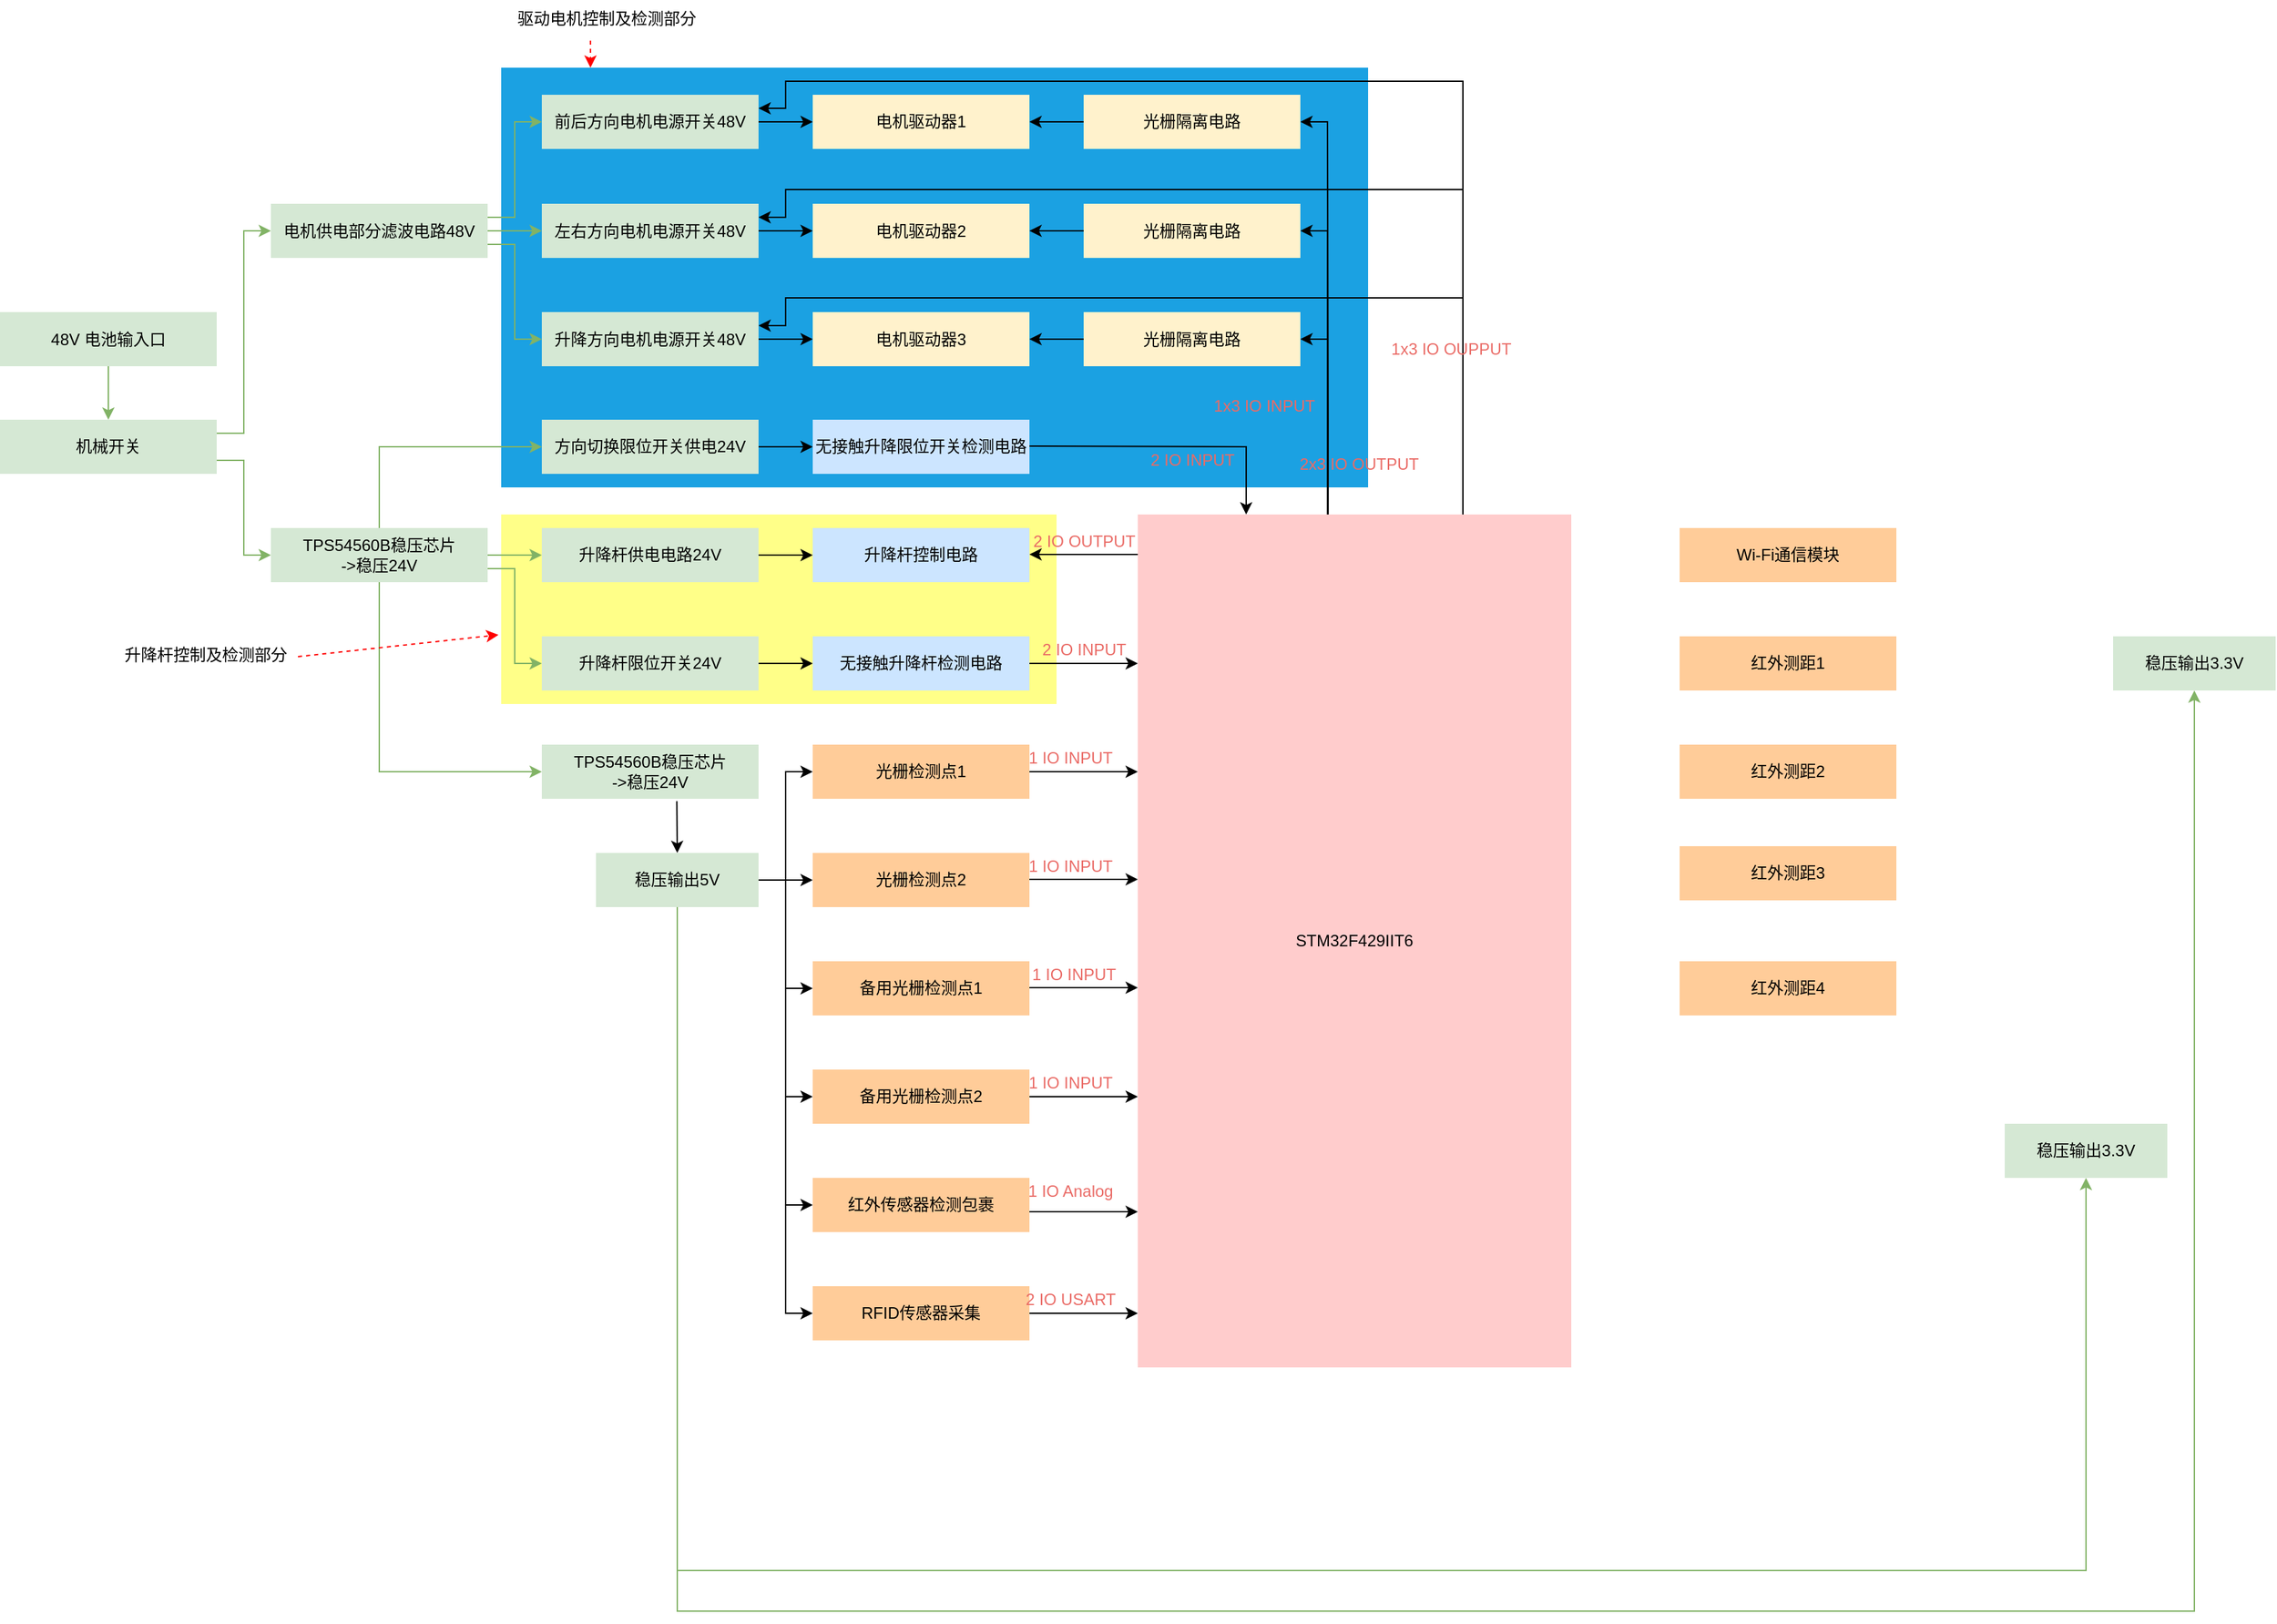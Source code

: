 <mxfile version="12.0.0" type="github" pages="1"><diagram id="swLJGi5v2HPjv_KgUqqM" name="第 1 页"><mxGraphModel dx="2931" dy="1736" grid="1" gridSize="10" guides="1" tooltips="1" connect="1" arrows="1" fold="1" page="1" pageScale="1" pageWidth="1169" pageHeight="827" math="0" shadow="0"><root><mxCell id="0"/><mxCell id="1" parent="0"/><mxCell id="vAtyXtitnbN9AJRjqvqJ-220" value="" style="rounded=0;whiteSpace=wrap;html=1;dashed=1;strokeColor=none;strokeWidth=1;fillColor=#1ba1e2;align=left;fontColor=#ffffff;" vertex="1" parent="1"><mxGeometry x="210" y="-60" width="640" height="310" as="geometry"/></mxCell><mxCell id="vAtyXtitnbN9AJRjqvqJ-217" value="" style="rounded=0;whiteSpace=wrap;html=1;strokeColor=none;strokeWidth=1;fillColor=#ffff88;align=left;noLabel=1;dashed=1;" vertex="1" parent="1"><mxGeometry x="210" y="270" width="410" height="140" as="geometry"/></mxCell><mxCell id="vAtyXtitnbN9AJRjqvqJ-133" value="" style="edgeStyle=orthogonalEdgeStyle;rounded=0;orthogonalLoop=1;jettySize=auto;html=1;exitX=0.5;exitY=0;exitDx=0;exitDy=0;fillColor=#d5e8d4;strokeColor=#82b366;" edge="1" parent="1" source="vAtyXtitnbN9AJRjqvqJ-2" target="vAtyXtitnbN9AJRjqvqJ-128"><mxGeometry relative="1" as="geometry"><Array as="points"><mxPoint x="120" y="220"/></Array></mxGeometry></mxCell><mxCell id="vAtyXtitnbN9AJRjqvqJ-144" style="edgeStyle=orthogonalEdgeStyle;rounded=0;orthogonalLoop=1;jettySize=auto;html=1;exitX=0.5;exitY=1;exitDx=0;exitDy=0;entryX=0;entryY=0.5;entryDx=0;entryDy=0;fillColor=#d5e8d4;strokeColor=#82b366;" edge="1" parent="1" source="vAtyXtitnbN9AJRjqvqJ-2" target="vAtyXtitnbN9AJRjqvqJ-114"><mxGeometry relative="1" as="geometry"/></mxCell><mxCell id="vAtyXtitnbN9AJRjqvqJ-145" value="" style="edgeStyle=orthogonalEdgeStyle;rounded=0;orthogonalLoop=1;jettySize=auto;html=1;fillColor=#d5e8d4;strokeColor=#82b366;" edge="1" parent="1" source="vAtyXtitnbN9AJRjqvqJ-2" target="vAtyXtitnbN9AJRjqvqJ-137"><mxGeometry relative="1" as="geometry"/></mxCell><mxCell id="vAtyXtitnbN9AJRjqvqJ-203" style="edgeStyle=orthogonalEdgeStyle;rounded=0;orthogonalLoop=1;jettySize=auto;html=1;exitX=1;exitY=0.75;exitDx=0;exitDy=0;entryX=0;entryY=0.5;entryDx=0;entryDy=0;fillColor=#d5e8d4;strokeColor=#82b366;" edge="1" parent="1" source="vAtyXtitnbN9AJRjqvqJ-2" target="vAtyXtitnbN9AJRjqvqJ-200"><mxGeometry relative="1" as="geometry"/></mxCell><mxCell id="vAtyXtitnbN9AJRjqvqJ-2" value="TPS54560B稳压芯片&lt;br&gt;-&amp;gt;稳压24V" style="rounded=0;whiteSpace=wrap;html=1;shadow=0;fillColor=#d5e8d4;strokeColor=none;" vertex="1" parent="1"><mxGeometry x="40" y="280" width="160" height="40" as="geometry"/></mxCell><mxCell id="vAtyXtitnbN9AJRjqvqJ-177" style="edgeStyle=orthogonalEdgeStyle;rounded=0;orthogonalLoop=1;jettySize=auto;html=1;entryX=1;entryY=0.5;entryDx=0;entryDy=0;" edge="1" parent="1" source="vAtyXtitnbN9AJRjqvqJ-3" target="vAtyXtitnbN9AJRjqvqJ-169"><mxGeometry relative="1" as="geometry"><Array as="points"><mxPoint x="820" y="141"/></Array></mxGeometry></mxCell><mxCell id="vAtyXtitnbN9AJRjqvqJ-179" style="edgeStyle=orthogonalEdgeStyle;rounded=0;orthogonalLoop=1;jettySize=auto;html=1;entryX=1;entryY=0.5;entryDx=0;entryDy=0;" edge="1" parent="1" source="vAtyXtitnbN9AJRjqvqJ-3" target="vAtyXtitnbN9AJRjqvqJ-168"><mxGeometry relative="1" as="geometry"><Array as="points"><mxPoint x="820" y="61"/></Array></mxGeometry></mxCell><mxCell id="vAtyXtitnbN9AJRjqvqJ-180" style="edgeStyle=orthogonalEdgeStyle;rounded=0;orthogonalLoop=1;jettySize=auto;html=1;exitX=0.439;exitY=0.001;exitDx=0;exitDy=0;entryX=1;entryY=0.5;entryDx=0;entryDy=0;exitPerimeter=0;" edge="1" parent="1" source="vAtyXtitnbN9AJRjqvqJ-3" target="vAtyXtitnbN9AJRjqvqJ-167"><mxGeometry relative="1" as="geometry"><Array as="points"><mxPoint x="820" y="200"/><mxPoint x="820" y="-20"/></Array></mxGeometry></mxCell><mxCell id="vAtyXtitnbN9AJRjqvqJ-227" value="2x3 IO OUTPUT" style="text;resizable=0;points=[];align=center;verticalAlign=middle;labelBackgroundColor=none;fontColor=#EA6B66;html=1;" vertex="1" connectable="0" parent="vAtyXtitnbN9AJRjqvqJ-180"><mxGeometry x="-0.546" y="63" relative="1" as="geometry"><mxPoint x="22.5" y="-30" as="offset"/></mxGeometry></mxCell><mxCell id="vAtyXtitnbN9AJRjqvqJ-242" style="edgeStyle=orthogonalEdgeStyle;rounded=0;orthogonalLoop=1;jettySize=auto;html=1;exitX=0.75;exitY=0;exitDx=0;exitDy=0;entryX=1;entryY=0.25;entryDx=0;entryDy=0;strokeColor=#000000;fontColor=#EA6B66;" edge="1" parent="1" source="vAtyXtitnbN9AJRjqvqJ-3" target="vAtyXtitnbN9AJRjqvqJ-120"><mxGeometry relative="1" as="geometry"><Array as="points"><mxPoint x="920" y="110"/><mxPoint x="420" y="110"/><mxPoint x="420" y="131"/></Array></mxGeometry></mxCell><mxCell id="vAtyXtitnbN9AJRjqvqJ-243" style="edgeStyle=orthogonalEdgeStyle;rounded=0;orthogonalLoop=1;jettySize=auto;html=1;exitX=0.75;exitY=0;exitDx=0;exitDy=0;entryX=1;entryY=0.25;entryDx=0;entryDy=0;strokeColor=#000000;fontColor=#EA6B66;" edge="1" parent="1" source="vAtyXtitnbN9AJRjqvqJ-3" target="vAtyXtitnbN9AJRjqvqJ-122"><mxGeometry relative="1" as="geometry"><Array as="points"><mxPoint x="920" y="30"/><mxPoint x="420" y="30"/><mxPoint x="420" y="51"/></Array></mxGeometry></mxCell><mxCell id="vAtyXtitnbN9AJRjqvqJ-244" style="edgeStyle=orthogonalEdgeStyle;rounded=0;orthogonalLoop=1;jettySize=auto;html=1;exitX=0.75;exitY=0;exitDx=0;exitDy=0;entryX=1;entryY=0.25;entryDx=0;entryDy=0;strokeColor=#000000;fontColor=#EA6B66;" edge="1" parent="1" source="vAtyXtitnbN9AJRjqvqJ-3" target="vAtyXtitnbN9AJRjqvqJ-123"><mxGeometry relative="1" as="geometry"><Array as="points"><mxPoint x="920" y="-50"/><mxPoint x="420" y="-50"/><mxPoint x="420" y="-30"/></Array></mxGeometry></mxCell><mxCell id="vAtyXtitnbN9AJRjqvqJ-245" value="1x3 IO OUPPUT" style="text;html=1;resizable=0;points=[];align=center;verticalAlign=middle;labelBackgroundColor=none;fontColor=#EA6B66;" vertex="1" connectable="0" parent="vAtyXtitnbN9AJRjqvqJ-244"><mxGeometry x="-0.852" y="1" relative="1" as="geometry"><mxPoint x="-8.5" y="-59" as="offset"/></mxGeometry></mxCell><mxCell id="vAtyXtitnbN9AJRjqvqJ-3" value="STM32F429IIT6" style="rounded=0;whiteSpace=wrap;html=1;shadow=0;fillColor=#ffcccc;strokeColor=none;" vertex="1" parent="1"><mxGeometry x="680" y="270" width="320" height="630" as="geometry"/></mxCell><mxCell id="vAtyXtitnbN9AJRjqvqJ-118" style="edgeStyle=orthogonalEdgeStyle;rounded=0;orthogonalLoop=1;jettySize=auto;html=1;exitX=1;exitY=0.25;exitDx=0;exitDy=0;entryX=0;entryY=0.5;entryDx=0;entryDy=0;fillColor=#d5e8d4;strokeColor=#82b366;" edge="1" parent="1" source="vAtyXtitnbN9AJRjqvqJ-112" target="vAtyXtitnbN9AJRjqvqJ-116"><mxGeometry relative="1" as="geometry"/></mxCell><mxCell id="vAtyXtitnbN9AJRjqvqJ-127" style="edgeStyle=orthogonalEdgeStyle;rounded=0;orthogonalLoop=1;jettySize=auto;html=1;exitX=1;exitY=0.75;exitDx=0;exitDy=0;entryX=0;entryY=0.5;entryDx=0;entryDy=0;fillColor=#d5e8d4;strokeColor=#82b366;" edge="1" parent="1" source="vAtyXtitnbN9AJRjqvqJ-112" target="vAtyXtitnbN9AJRjqvqJ-2"><mxGeometry relative="1" as="geometry"/></mxCell><mxCell id="vAtyXtitnbN9AJRjqvqJ-112" value="机械开关" style="rounded=0;whiteSpace=wrap;html=1;shadow=0;fillColor=#d5e8d4;strokeColor=none;" vertex="1" parent="1"><mxGeometry x="-160" y="200" width="160" height="40" as="geometry"/></mxCell><mxCell id="vAtyXtitnbN9AJRjqvqJ-148" style="edgeStyle=orthogonalEdgeStyle;rounded=0;orthogonalLoop=1;jettySize=auto;html=1;exitX=0.623;exitY=1.043;exitDx=0;exitDy=0;entryX=0.5;entryY=0;entryDx=0;entryDy=0;exitPerimeter=0;" edge="1" parent="1" source="vAtyXtitnbN9AJRjqvqJ-114" target="vAtyXtitnbN9AJRjqvqJ-147"><mxGeometry relative="1" as="geometry"/></mxCell><mxCell id="vAtyXtitnbN9AJRjqvqJ-114" value="TPS54560B稳压芯片&lt;br&gt;-&amp;gt;稳压24V" style="rounded=0;whiteSpace=wrap;html=1;shadow=0;fillColor=#d5e8d4;strokeColor=none;" vertex="1" parent="1"><mxGeometry x="240" y="440" width="160" height="40" as="geometry"/></mxCell><mxCell id="vAtyXtitnbN9AJRjqvqJ-124" value="" style="edgeStyle=orthogonalEdgeStyle;rounded=0;orthogonalLoop=1;jettySize=auto;html=1;fillColor=#d5e8d4;strokeColor=#82b366;" edge="1" parent="1" source="vAtyXtitnbN9AJRjqvqJ-116" target="vAtyXtitnbN9AJRjqvqJ-122"><mxGeometry relative="1" as="geometry"/></mxCell><mxCell id="vAtyXtitnbN9AJRjqvqJ-125" style="edgeStyle=orthogonalEdgeStyle;rounded=0;orthogonalLoop=1;jettySize=auto;html=1;exitX=1;exitY=0.25;exitDx=0;exitDy=0;entryX=0;entryY=0.5;entryDx=0;entryDy=0;fillColor=#d5e8d4;strokeColor=#82b366;" edge="1" parent="1" source="vAtyXtitnbN9AJRjqvqJ-116" target="vAtyXtitnbN9AJRjqvqJ-123"><mxGeometry relative="1" as="geometry"/></mxCell><mxCell id="vAtyXtitnbN9AJRjqvqJ-126" style="edgeStyle=orthogonalEdgeStyle;rounded=0;orthogonalLoop=1;jettySize=auto;html=1;exitX=1;exitY=0.75;exitDx=0;exitDy=0;entryX=0;entryY=0.5;entryDx=0;entryDy=0;fillColor=#d5e8d4;strokeColor=#82b366;" edge="1" parent="1" source="vAtyXtitnbN9AJRjqvqJ-116" target="vAtyXtitnbN9AJRjqvqJ-120"><mxGeometry relative="1" as="geometry"/></mxCell><mxCell id="vAtyXtitnbN9AJRjqvqJ-116" value="电机供电部分滤波电路48V" style="rounded=0;whiteSpace=wrap;html=1;shadow=0;fillColor=#d5e8d4;strokeColor=none;" vertex="1" parent="1"><mxGeometry x="40" y="40.5" width="160" height="40" as="geometry"/></mxCell><mxCell id="vAtyXtitnbN9AJRjqvqJ-172" value="" style="edgeStyle=orthogonalEdgeStyle;rounded=0;orthogonalLoop=1;jettySize=auto;html=1;" edge="1" parent="1" source="vAtyXtitnbN9AJRjqvqJ-120" target="vAtyXtitnbN9AJRjqvqJ-152"><mxGeometry relative="1" as="geometry"/></mxCell><mxCell id="vAtyXtitnbN9AJRjqvqJ-120" value="升降方向电机电源开关48V" style="rounded=0;whiteSpace=wrap;html=1;shadow=0;fillColor=#d5e8d4;strokeColor=none;" vertex="1" parent="1"><mxGeometry x="240" y="120.5" width="160" height="40" as="geometry"/></mxCell><mxCell id="vAtyXtitnbN9AJRjqvqJ-171" value="" style="edgeStyle=orthogonalEdgeStyle;rounded=0;orthogonalLoop=1;jettySize=auto;html=1;" edge="1" parent="1" source="vAtyXtitnbN9AJRjqvqJ-122" target="vAtyXtitnbN9AJRjqvqJ-151"><mxGeometry relative="1" as="geometry"/></mxCell><mxCell id="vAtyXtitnbN9AJRjqvqJ-122" value="左右方向电机电源开关48V" style="rounded=0;whiteSpace=wrap;html=1;shadow=0;fillColor=#d5e8d4;strokeColor=none;" vertex="1" parent="1"><mxGeometry x="240" y="40.5" width="160" height="40" as="geometry"/></mxCell><mxCell id="vAtyXtitnbN9AJRjqvqJ-170" value="" style="edgeStyle=orthogonalEdgeStyle;rounded=0;orthogonalLoop=1;jettySize=auto;html=1;" edge="1" parent="1" source="vAtyXtitnbN9AJRjqvqJ-123" target="vAtyXtitnbN9AJRjqvqJ-150"><mxGeometry relative="1" as="geometry"/></mxCell><mxCell id="vAtyXtitnbN9AJRjqvqJ-123" value="前后方向电机电源开关48V" style="rounded=0;whiteSpace=wrap;html=1;shadow=0;fillColor=#d5e8d4;strokeColor=none;" vertex="1" parent="1"><mxGeometry x="240" y="-40" width="160" height="40" as="geometry"/></mxCell><mxCell id="vAtyXtitnbN9AJRjqvqJ-156" value="" style="edgeStyle=orthogonalEdgeStyle;rounded=0;orthogonalLoop=1;jettySize=auto;html=1;" edge="1" parent="1" source="vAtyXtitnbN9AJRjqvqJ-128" target="vAtyXtitnbN9AJRjqvqJ-134"><mxGeometry relative="1" as="geometry"/></mxCell><mxCell id="vAtyXtitnbN9AJRjqvqJ-128" value="方向切换限位开关供电24V" style="rounded=0;whiteSpace=wrap;html=1;shadow=0;fillColor=#d5e8d4;strokeColor=none;" vertex="1" parent="1"><mxGeometry x="240" y="200" width="160" height="40" as="geometry"/></mxCell><mxCell id="vAtyXtitnbN9AJRjqvqJ-134" value="&lt;span style=&quot;white-space: normal&quot;&gt;无接触升降限位开关检测电路&lt;/span&gt;" style="rounded=0;whiteSpace=wrap;html=1;shadow=0;fillColor=#cce5ff;strokeColor=none;" vertex="1" parent="1"><mxGeometry x="440" y="200" width="160" height="40" as="geometry"/></mxCell><mxCell id="vAtyXtitnbN9AJRjqvqJ-140" value="" style="edgeStyle=orthogonalEdgeStyle;rounded=0;orthogonalLoop=1;jettySize=auto;html=1;" edge="1" parent="1" source="vAtyXtitnbN9AJRjqvqJ-137" target="vAtyXtitnbN9AJRjqvqJ-139"><mxGeometry relative="1" as="geometry"/></mxCell><mxCell id="vAtyXtitnbN9AJRjqvqJ-137" value="升降杆供电电路24V" style="rounded=0;whiteSpace=wrap;html=1;shadow=0;fillColor=#d5e8d4;strokeColor=none;" vertex="1" parent="1"><mxGeometry x="240" y="280" width="160" height="40" as="geometry"/></mxCell><mxCell id="vAtyXtitnbN9AJRjqvqJ-139" value="升降杆控制电路" style="rounded=0;whiteSpace=wrap;html=1;shadow=0;fillColor=#cce5ff;strokeColor=none;" vertex="1" parent="1"><mxGeometry x="440" y="280" width="160" height="40" as="geometry"/></mxCell><mxCell id="vAtyXtitnbN9AJRjqvqJ-146" value="稳压输出3.3V" style="rounded=0;whiteSpace=wrap;html=1;shadow=0;fillColor=#d5e8d4;strokeColor=none;" vertex="1" parent="1"><mxGeometry x="1320" y="720" width="120" height="40" as="geometry"/></mxCell><mxCell id="vAtyXtitnbN9AJRjqvqJ-162" style="edgeStyle=orthogonalEdgeStyle;rounded=0;orthogonalLoop=1;jettySize=auto;html=1;exitX=1;exitY=0.5;exitDx=0;exitDy=0;entryX=0;entryY=0.5;entryDx=0;entryDy=0;" edge="1" parent="1" source="vAtyXtitnbN9AJRjqvqJ-147" target="vAtyXtitnbN9AJRjqvqJ-157"><mxGeometry relative="1" as="geometry"/></mxCell><mxCell id="vAtyXtitnbN9AJRjqvqJ-163" style="edgeStyle=orthogonalEdgeStyle;rounded=0;orthogonalLoop=1;jettySize=auto;html=1;exitX=1;exitY=0.5;exitDx=0;exitDy=0;entryX=0;entryY=0.5;entryDx=0;entryDy=0;" edge="1" parent="1" source="vAtyXtitnbN9AJRjqvqJ-147" target="vAtyXtitnbN9AJRjqvqJ-158"><mxGeometry relative="1" as="geometry"/></mxCell><mxCell id="vAtyXtitnbN9AJRjqvqJ-164" style="edgeStyle=orthogonalEdgeStyle;rounded=0;orthogonalLoop=1;jettySize=auto;html=1;exitX=1;exitY=0.5;exitDx=0;exitDy=0;entryX=0;entryY=0.5;entryDx=0;entryDy=0;" edge="1" parent="1" source="vAtyXtitnbN9AJRjqvqJ-147" target="vAtyXtitnbN9AJRjqvqJ-160"><mxGeometry relative="1" as="geometry"/></mxCell><mxCell id="vAtyXtitnbN9AJRjqvqJ-165" style="edgeStyle=orthogonalEdgeStyle;rounded=0;orthogonalLoop=1;jettySize=auto;html=1;exitX=1;exitY=0.5;exitDx=0;exitDy=0;entryX=0;entryY=0.5;entryDx=0;entryDy=0;" edge="1" parent="1" source="vAtyXtitnbN9AJRjqvqJ-147" target="vAtyXtitnbN9AJRjqvqJ-161"><mxGeometry relative="1" as="geometry"/></mxCell><mxCell id="vAtyXtitnbN9AJRjqvqJ-224" style="edgeStyle=orthogonalEdgeStyle;rounded=0;orthogonalLoop=1;jettySize=auto;html=1;exitX=0.5;exitY=1;exitDx=0;exitDy=0;entryX=0.5;entryY=1;entryDx=0;entryDy=0;strokeColor=#82b366;fontColor=none;fillColor=#d5e8d4;" edge="1" parent="1" source="vAtyXtitnbN9AJRjqvqJ-147" target="vAtyXtitnbN9AJRjqvqJ-146"><mxGeometry relative="1" as="geometry"><Array as="points"><mxPoint x="340" y="1050"/><mxPoint x="1380" y="1050"/></Array></mxGeometry></mxCell><mxCell id="vAtyXtitnbN9AJRjqvqJ-226" style="edgeStyle=orthogonalEdgeStyle;rounded=0;orthogonalLoop=1;jettySize=auto;html=1;exitX=0.5;exitY=1;exitDx=0;exitDy=0;entryX=0.5;entryY=1;entryDx=0;entryDy=0;strokeColor=#82b366;fontColor=none;fillColor=#d5e8d4;" edge="1" parent="1" source="vAtyXtitnbN9AJRjqvqJ-147" target="vAtyXtitnbN9AJRjqvqJ-225"><mxGeometry relative="1" as="geometry"><Array as="points"><mxPoint x="340" y="1080"/><mxPoint x="1460" y="1080"/></Array></mxGeometry></mxCell><mxCell id="vAtyXtitnbN9AJRjqvqJ-259" style="edgeStyle=orthogonalEdgeStyle;rounded=0;orthogonalLoop=1;jettySize=auto;html=1;exitX=1;exitY=0.5;exitDx=0;exitDy=0;entryX=0;entryY=0.5;entryDx=0;entryDy=0;strokeColor=#000000;fontColor=#EA6B66;" edge="1" parent="1" source="vAtyXtitnbN9AJRjqvqJ-147" target="vAtyXtitnbN9AJRjqvqJ-247"><mxGeometry relative="1" as="geometry"/></mxCell><mxCell id="vAtyXtitnbN9AJRjqvqJ-260" style="edgeStyle=orthogonalEdgeStyle;rounded=0;orthogonalLoop=1;jettySize=auto;html=1;exitX=1;exitY=0.5;exitDx=0;exitDy=0;entryX=0;entryY=0.5;entryDx=0;entryDy=0;strokeColor=#000000;fontColor=#EA6B66;" edge="1" parent="1" source="vAtyXtitnbN9AJRjqvqJ-147" target="vAtyXtitnbN9AJRjqvqJ-246"><mxGeometry relative="1" as="geometry"/></mxCell><mxCell id="vAtyXtitnbN9AJRjqvqJ-147" value="稳压输出5V" style="rounded=0;whiteSpace=wrap;html=1;shadow=0;fillColor=#d5e8d4;strokeColor=none;" vertex="1" parent="1"><mxGeometry x="280" y="520" width="120" height="40" as="geometry"/></mxCell><mxCell id="vAtyXtitnbN9AJRjqvqJ-150" value="电机驱动器1" style="rounded=0;whiteSpace=wrap;html=1;shadow=0;fillColor=#fff2cc;strokeColor=none;" vertex="1" parent="1"><mxGeometry x="440" y="-40.0" width="160" height="40" as="geometry"/></mxCell><mxCell id="vAtyXtitnbN9AJRjqvqJ-151" value="电机驱动器2" style="rounded=0;whiteSpace=wrap;html=1;shadow=0;fillColor=#fff2cc;strokeColor=none;" vertex="1" parent="1"><mxGeometry x="440" y="40.5" width="160" height="40" as="geometry"/></mxCell><mxCell id="vAtyXtitnbN9AJRjqvqJ-152" value="电机驱动器3" style="rounded=0;whiteSpace=wrap;html=1;shadow=0;fillColor=#fff2cc;strokeColor=none;" vertex="1" parent="1"><mxGeometry x="440" y="120.5" width="160" height="40" as="geometry"/></mxCell><mxCell id="vAtyXtitnbN9AJRjqvqJ-157" value="光栅检测点1" style="rounded=0;whiteSpace=wrap;html=1;shadow=0;fillColor=#ffcc99;strokeColor=none;" vertex="1" parent="1"><mxGeometry x="440" y="440" width="160" height="40" as="geometry"/></mxCell><mxCell id="vAtyXtitnbN9AJRjqvqJ-158" value="光栅检测点2" style="rounded=0;whiteSpace=wrap;html=1;shadow=0;fillColor=#ffcc99;strokeColor=none;" vertex="1" parent="1"><mxGeometry x="440" y="520" width="160" height="40" as="geometry"/></mxCell><mxCell id="vAtyXtitnbN9AJRjqvqJ-160" value="备用光栅检测点1" style="rounded=0;whiteSpace=wrap;html=1;shadow=0;fillColor=#ffcc99;strokeColor=none;" vertex="1" parent="1"><mxGeometry x="440" y="600" width="160" height="40" as="geometry"/></mxCell><mxCell id="vAtyXtitnbN9AJRjqvqJ-161" value="备用光栅检测点2" style="rounded=0;whiteSpace=wrap;html=1;shadow=0;fillColor=#ffcc99;strokeColor=none;" vertex="1" parent="1"><mxGeometry x="440" y="680" width="160" height="40" as="geometry"/></mxCell><mxCell id="vAtyXtitnbN9AJRjqvqJ-174" value="" style="edgeStyle=orthogonalEdgeStyle;rounded=0;orthogonalLoop=1;jettySize=auto;html=1;" edge="1" parent="1" source="vAtyXtitnbN9AJRjqvqJ-167" target="vAtyXtitnbN9AJRjqvqJ-150"><mxGeometry relative="1" as="geometry"/></mxCell><mxCell id="vAtyXtitnbN9AJRjqvqJ-167" value="光栅隔离电路" style="rounded=0;whiteSpace=wrap;html=1;shadow=0;fillColor=#fff2cc;strokeColor=none;" vertex="1" parent="1"><mxGeometry x="640" y="-40" width="160" height="40" as="geometry"/></mxCell><mxCell id="vAtyXtitnbN9AJRjqvqJ-175" value="" style="edgeStyle=orthogonalEdgeStyle;rounded=0;orthogonalLoop=1;jettySize=auto;html=1;" edge="1" parent="1" source="vAtyXtitnbN9AJRjqvqJ-168" target="vAtyXtitnbN9AJRjqvqJ-151"><mxGeometry relative="1" as="geometry"/></mxCell><mxCell id="vAtyXtitnbN9AJRjqvqJ-168" value="光栅隔离电路" style="rounded=0;whiteSpace=wrap;html=1;shadow=0;fillColor=#fff2cc;strokeColor=none;" vertex="1" parent="1"><mxGeometry x="640" y="40.5" width="160" height="40" as="geometry"/></mxCell><mxCell id="vAtyXtitnbN9AJRjqvqJ-176" value="" style="edgeStyle=orthogonalEdgeStyle;rounded=0;orthogonalLoop=1;jettySize=auto;html=1;" edge="1" parent="1" source="vAtyXtitnbN9AJRjqvqJ-169" target="vAtyXtitnbN9AJRjqvqJ-152"><mxGeometry relative="1" as="geometry"/></mxCell><mxCell id="vAtyXtitnbN9AJRjqvqJ-169" value="光栅隔离电路" style="rounded=0;whiteSpace=wrap;html=1;shadow=0;fillColor=#fff2cc;strokeColor=none;" vertex="1" parent="1"><mxGeometry x="640" y="120.5" width="160" height="40" as="geometry"/></mxCell><mxCell id="vAtyXtitnbN9AJRjqvqJ-187" style="edgeStyle=orthogonalEdgeStyle;rounded=0;orthogonalLoop=1;jettySize=auto;html=1;exitX=0;exitY=0.313;exitDx=0;exitDy=0;entryX=1;entryY=0.5;entryDx=0;entryDy=0;exitPerimeter=0;" edge="1" parent="1"><mxGeometry relative="1" as="geometry"><mxPoint x="600" y="380" as="sourcePoint"/><mxPoint x="680" y="380" as="targetPoint"/></mxGeometry></mxCell><mxCell id="vAtyXtitnbN9AJRjqvqJ-231" value="2 IO INPUT" style="text;html=1;resizable=0;points=[];align=center;verticalAlign=middle;labelBackgroundColor=none;fontColor=#EA6B66;" vertex="1" connectable="0" parent="vAtyXtitnbN9AJRjqvqJ-187"><mxGeometry x="-0.09" y="-1" relative="1" as="geometry"><mxPoint x="3.276" y="-11" as="offset"/></mxGeometry></mxCell><mxCell id="vAtyXtitnbN9AJRjqvqJ-188" style="edgeStyle=orthogonalEdgeStyle;rounded=0;orthogonalLoop=1;jettySize=auto;html=1;exitX=0;exitY=0.313;exitDx=0;exitDy=0;entryX=1;entryY=0.5;entryDx=0;entryDy=0;exitPerimeter=0;" edge="1" parent="1"><mxGeometry relative="1" as="geometry"><mxPoint x="600" y="460" as="sourcePoint"/><mxPoint x="680" y="460" as="targetPoint"/></mxGeometry></mxCell><mxCell id="vAtyXtitnbN9AJRjqvqJ-232" value="1 IO INPUT" style="text;html=1;resizable=0;points=[];align=center;verticalAlign=middle;labelBackgroundColor=none;fontColor=#EA6B66;" vertex="1" connectable="0" parent="vAtyXtitnbN9AJRjqvqJ-188"><mxGeometry x="-0.34" y="1" relative="1" as="geometry"><mxPoint x="3.5" y="-9" as="offset"/></mxGeometry></mxCell><mxCell id="vAtyXtitnbN9AJRjqvqJ-191" style="edgeStyle=orthogonalEdgeStyle;rounded=0;orthogonalLoop=1;jettySize=auto;html=1;exitX=0;exitY=0.313;exitDx=0;exitDy=0;entryX=1;entryY=0.5;entryDx=0;entryDy=0;exitPerimeter=0;" edge="1" parent="1"><mxGeometry relative="1" as="geometry"><mxPoint x="680" y="299.5" as="sourcePoint"/><mxPoint x="600" y="299.5" as="targetPoint"/></mxGeometry></mxCell><mxCell id="vAtyXtitnbN9AJRjqvqJ-230" value="2 IO OUTPUT" style="text;html=1;resizable=0;points=[];align=center;verticalAlign=middle;labelBackgroundColor=none;fontColor=#EA6B66;" vertex="1" connectable="0" parent="vAtyXtitnbN9AJRjqvqJ-191"><mxGeometry x="0.123" relative="1" as="geometry"><mxPoint x="4.665" y="-9.5" as="offset"/></mxGeometry></mxCell><mxCell id="vAtyXtitnbN9AJRjqvqJ-192" style="edgeStyle=orthogonalEdgeStyle;rounded=0;orthogonalLoop=1;jettySize=auto;html=1;exitX=0;exitY=0.313;exitDx=0;exitDy=0;entryX=0.25;entryY=0;entryDx=0;entryDy=0;exitPerimeter=0;" edge="1" parent="1" target="vAtyXtitnbN9AJRjqvqJ-3"><mxGeometry relative="1" as="geometry"><mxPoint x="600" y="219.5" as="sourcePoint"/><mxPoint x="680" y="219.5" as="targetPoint"/></mxGeometry></mxCell><mxCell id="vAtyXtitnbN9AJRjqvqJ-228" value="2 IO INPUT" style="text;html=1;resizable=0;points=[];align=center;verticalAlign=middle;labelBackgroundColor=none;fontColor=#EA6B66;" vertex="1" connectable="0" parent="vAtyXtitnbN9AJRjqvqJ-192"><mxGeometry x="0.897" relative="1" as="geometry"><mxPoint x="-40" y="-29" as="offset"/></mxGeometry></mxCell><mxCell id="vAtyXtitnbN9AJRjqvqJ-193" style="edgeStyle=orthogonalEdgeStyle;rounded=0;orthogonalLoop=1;jettySize=auto;html=1;exitX=0;exitY=0.313;exitDx=0;exitDy=0;entryX=1;entryY=0.5;entryDx=0;entryDy=0;exitPerimeter=0;" edge="1" parent="1"><mxGeometry relative="1" as="geometry"><mxPoint x="600" y="539.5" as="sourcePoint"/><mxPoint x="680" y="539.5" as="targetPoint"/></mxGeometry></mxCell><mxCell id="vAtyXtitnbN9AJRjqvqJ-233" value="1 IO INPUT" style="text;html=1;resizable=0;points=[];align=center;verticalAlign=middle;labelBackgroundColor=none;fontColor=#EA6B66;" vertex="1" connectable="0" parent="vAtyXtitnbN9AJRjqvqJ-193"><mxGeometry x="-0.11" y="2" relative="1" as="geometry"><mxPoint x="-5.5" y="-7.5" as="offset"/></mxGeometry></mxCell><mxCell id="vAtyXtitnbN9AJRjqvqJ-194" style="edgeStyle=orthogonalEdgeStyle;rounded=0;orthogonalLoop=1;jettySize=auto;html=1;exitX=0;exitY=0.313;exitDx=0;exitDy=0;entryX=1;entryY=0.5;entryDx=0;entryDy=0;exitPerimeter=0;" edge="1" parent="1"><mxGeometry relative="1" as="geometry"><mxPoint x="600" y="619.5" as="sourcePoint"/><mxPoint x="680" y="619.5" as="targetPoint"/></mxGeometry></mxCell><mxCell id="vAtyXtitnbN9AJRjqvqJ-199" value="" style="edgeStyle=orthogonalEdgeStyle;rounded=0;orthogonalLoop=1;jettySize=auto;html=1;" edge="1" parent="1" source="vAtyXtitnbN9AJRjqvqJ-200" target="vAtyXtitnbN9AJRjqvqJ-201"><mxGeometry relative="1" as="geometry"/></mxCell><mxCell id="vAtyXtitnbN9AJRjqvqJ-200" value="升降杆限位开关24V" style="rounded=0;whiteSpace=wrap;html=1;shadow=0;fillColor=#d5e8d4;strokeColor=none;" vertex="1" parent="1"><mxGeometry x="240" y="360" width="160" height="40" as="geometry"/></mxCell><mxCell id="vAtyXtitnbN9AJRjqvqJ-201" value="无接触升降杆检测电路" style="rounded=0;whiteSpace=wrap;html=1;shadow=0;fillColor=#cce5ff;strokeColor=none;" vertex="1" parent="1"><mxGeometry x="440" y="360" width="160" height="40" as="geometry"/></mxCell><mxCell id="vAtyXtitnbN9AJRjqvqJ-218" value="升降杆控制及检测部分" style="text;html=1;" vertex="1" parent="1"><mxGeometry x="-70" y="360" width="130" height="30" as="geometry"/></mxCell><mxCell id="vAtyXtitnbN9AJRjqvqJ-219" value="" style="endArrow=classic;html=1;fontColor=none;entryX=-0.005;entryY=0.635;entryDx=0;entryDy=0;entryPerimeter=0;exitX=1;exitY=0.5;exitDx=0;exitDy=0;dashed=1;strokeColor=#FF0000;" edge="1" parent="1" source="vAtyXtitnbN9AJRjqvqJ-218" target="vAtyXtitnbN9AJRjqvqJ-217"><mxGeometry width="50" height="50" relative="1" as="geometry"><mxPoint x="70" y="420" as="sourcePoint"/><mxPoint x="120" y="370" as="targetPoint"/></mxGeometry></mxCell><mxCell id="vAtyXtitnbN9AJRjqvqJ-223" style="edgeStyle=orthogonalEdgeStyle;rounded=0;orthogonalLoop=1;jettySize=auto;html=1;entryX=0.103;entryY=0;entryDx=0;entryDy=0;entryPerimeter=0;dashed=1;strokeColor=#FF0000;fontColor=none;" edge="1" parent="1" source="vAtyXtitnbN9AJRjqvqJ-221" target="vAtyXtitnbN9AJRjqvqJ-220"><mxGeometry relative="1" as="geometry"><Array as="points"><mxPoint x="276" y="-70"/></Array></mxGeometry></mxCell><mxCell id="vAtyXtitnbN9AJRjqvqJ-221" value="驱动电机控制及检测部分" style="text;html=1;" vertex="1" parent="1"><mxGeometry x="220" y="-110" width="130" height="30" as="geometry"/></mxCell><mxCell id="vAtyXtitnbN9AJRjqvqJ-222" style="edgeStyle=orthogonalEdgeStyle;rounded=0;orthogonalLoop=1;jettySize=auto;html=1;exitX=0;exitY=0.313;exitDx=0;exitDy=0;entryX=1;entryY=0.5;entryDx=0;entryDy=0;exitPerimeter=0;" edge="1" parent="1"><mxGeometry relative="1" as="geometry"><mxPoint x="600" y="700" as="sourcePoint"/><mxPoint x="680" y="700" as="targetPoint"/></mxGeometry></mxCell><mxCell id="vAtyXtitnbN9AJRjqvqJ-235" value="1 IO INPUT" style="text;html=1;resizable=0;points=[];align=center;verticalAlign=middle;labelBackgroundColor=none;fontColor=#EA6B66;" vertex="1" connectable="0" parent="vAtyXtitnbN9AJRjqvqJ-222"><mxGeometry x="-0.188" relative="1" as="geometry"><mxPoint x="-2.5" y="-10" as="offset"/></mxGeometry></mxCell><mxCell id="vAtyXtitnbN9AJRjqvqJ-225" value="稳压输出3.3V" style="rounded=0;whiteSpace=wrap;html=1;shadow=0;fillColor=#d5e8d4;strokeColor=none;" vertex="1" parent="1"><mxGeometry x="1400" y="360" width="120" height="40" as="geometry"/></mxCell><mxCell id="vAtyXtitnbN9AJRjqvqJ-229" value="1x3 IO INPUT" style="text;resizable=0;points=[];align=center;verticalAlign=middle;labelBackgroundColor=none;fontColor=#EA6B66;html=1;" vertex="1" connectable="0" parent="1"><mxGeometry x="759.943" y="210.109" as="geometry"><mxPoint x="12.5" y="-20" as="offset"/></mxGeometry></mxCell><mxCell id="vAtyXtitnbN9AJRjqvqJ-234" value="&lt;span style=&quot;text-align: center&quot;&gt;1 IO INPUT&lt;/span&gt;" style="text;html=1;resizable=0;points=[];autosize=1;align=left;verticalAlign=top;spacingTop=-4;fontColor=#EA6B66;" vertex="1" parent="1"><mxGeometry x="600" y="600" width="80" height="20" as="geometry"/></mxCell><mxCell id="vAtyXtitnbN9AJRjqvqJ-241" style="edgeStyle=orthogonalEdgeStyle;rounded=0;orthogonalLoop=1;jettySize=auto;html=1;entryX=0.5;entryY=0;entryDx=0;entryDy=0;strokeColor=#82b366;fontColor=#EA6B66;fillColor=#d5e8d4;" edge="1" parent="1" source="vAtyXtitnbN9AJRjqvqJ-236" target="vAtyXtitnbN9AJRjqvqJ-112"><mxGeometry relative="1" as="geometry"/></mxCell><mxCell id="vAtyXtitnbN9AJRjqvqJ-236" value="48V 电池输入口" style="rounded=0;whiteSpace=wrap;html=1;shadow=0;fillColor=#d5e8d4;strokeColor=none;" vertex="1" parent="1"><mxGeometry x="-160" y="120.5" width="160" height="40" as="geometry"/></mxCell><mxCell id="vAtyXtitnbN9AJRjqvqJ-246" value="RFID传感器采集" style="rounded=0;whiteSpace=wrap;html=1;shadow=0;fillColor=#ffcc99;strokeColor=none;" vertex="1" parent="1"><mxGeometry x="440" y="840" width="160" height="40" as="geometry"/></mxCell><mxCell id="vAtyXtitnbN9AJRjqvqJ-247" value="红外传感器检测包裹" style="rounded=0;whiteSpace=wrap;html=1;shadow=0;fillColor=#ffcc99;strokeColor=none;" vertex="1" parent="1"><mxGeometry x="440" y="760" width="160" height="40" as="geometry"/></mxCell><mxCell id="vAtyXtitnbN9AJRjqvqJ-249" style="edgeStyle=orthogonalEdgeStyle;rounded=0;orthogonalLoop=1;jettySize=auto;html=1;exitX=0;exitY=0.313;exitDx=0;exitDy=0;entryX=1;entryY=0.5;entryDx=0;entryDy=0;exitPerimeter=0;" edge="1" parent="1"><mxGeometry relative="1" as="geometry"><mxPoint x="600" y="860" as="sourcePoint"/><mxPoint x="680" y="860" as="targetPoint"/></mxGeometry></mxCell><mxCell id="vAtyXtitnbN9AJRjqvqJ-250" value="2 IO USART" style="text;html=1;resizable=0;points=[];align=center;verticalAlign=middle;labelBackgroundColor=none;fontColor=#EA6B66;" vertex="1" connectable="0" parent="vAtyXtitnbN9AJRjqvqJ-249"><mxGeometry x="-0.188" relative="1" as="geometry"><mxPoint x="-2.5" y="-10" as="offset"/></mxGeometry></mxCell><mxCell id="vAtyXtitnbN9AJRjqvqJ-251" style="edgeStyle=orthogonalEdgeStyle;rounded=0;orthogonalLoop=1;jettySize=auto;html=1;exitX=0;exitY=0.313;exitDx=0;exitDy=0;entryX=1;entryY=0.5;entryDx=0;entryDy=0;exitPerimeter=0;" edge="1" parent="1"><mxGeometry relative="1" as="geometry"><mxPoint x="600" y="785" as="sourcePoint"/><mxPoint x="680" y="785" as="targetPoint"/></mxGeometry></mxCell><mxCell id="vAtyXtitnbN9AJRjqvqJ-252" value="1 IO Analog" style="text;html=1;resizable=0;points=[];align=center;verticalAlign=middle;labelBackgroundColor=none;fontColor=#EA6B66;" vertex="1" connectable="0" parent="vAtyXtitnbN9AJRjqvqJ-251"><mxGeometry x="-0.188" relative="1" as="geometry"><mxPoint x="-2.5" y="-15" as="offset"/></mxGeometry></mxCell><mxCell id="vAtyXtitnbN9AJRjqvqJ-253" value="Wi-Fi通信模块" style="rounded=0;whiteSpace=wrap;html=1;shadow=0;fillColor=#ffcc99;strokeColor=none;" vertex="1" parent="1"><mxGeometry x="1080" y="280" width="160" height="40" as="geometry"/></mxCell><mxCell id="vAtyXtitnbN9AJRjqvqJ-254" value="红外测距1" style="rounded=0;whiteSpace=wrap;html=1;shadow=0;fillColor=#ffcc99;strokeColor=none;" vertex="1" parent="1"><mxGeometry x="1080" y="360" width="160" height="40" as="geometry"/></mxCell><mxCell id="vAtyXtitnbN9AJRjqvqJ-255" value="红外测距2" style="rounded=0;whiteSpace=wrap;html=1;shadow=0;fillColor=#ffcc99;strokeColor=none;" vertex="1" parent="1"><mxGeometry x="1080" y="440" width="160" height="40" as="geometry"/></mxCell><mxCell id="vAtyXtitnbN9AJRjqvqJ-256" value="红外测距3" style="rounded=0;whiteSpace=wrap;html=1;shadow=0;fillColor=#ffcc99;strokeColor=none;" vertex="1" parent="1"><mxGeometry x="1080" y="515" width="160" height="40" as="geometry"/></mxCell><mxCell id="vAtyXtitnbN9AJRjqvqJ-257" value="红外测距4" style="rounded=0;whiteSpace=wrap;html=1;shadow=0;fillColor=#ffcc99;strokeColor=none;" vertex="1" parent="1"><mxGeometry x="1080" y="600" width="160" height="40" as="geometry"/></mxCell></root></mxGraphModel></diagram></mxfile>